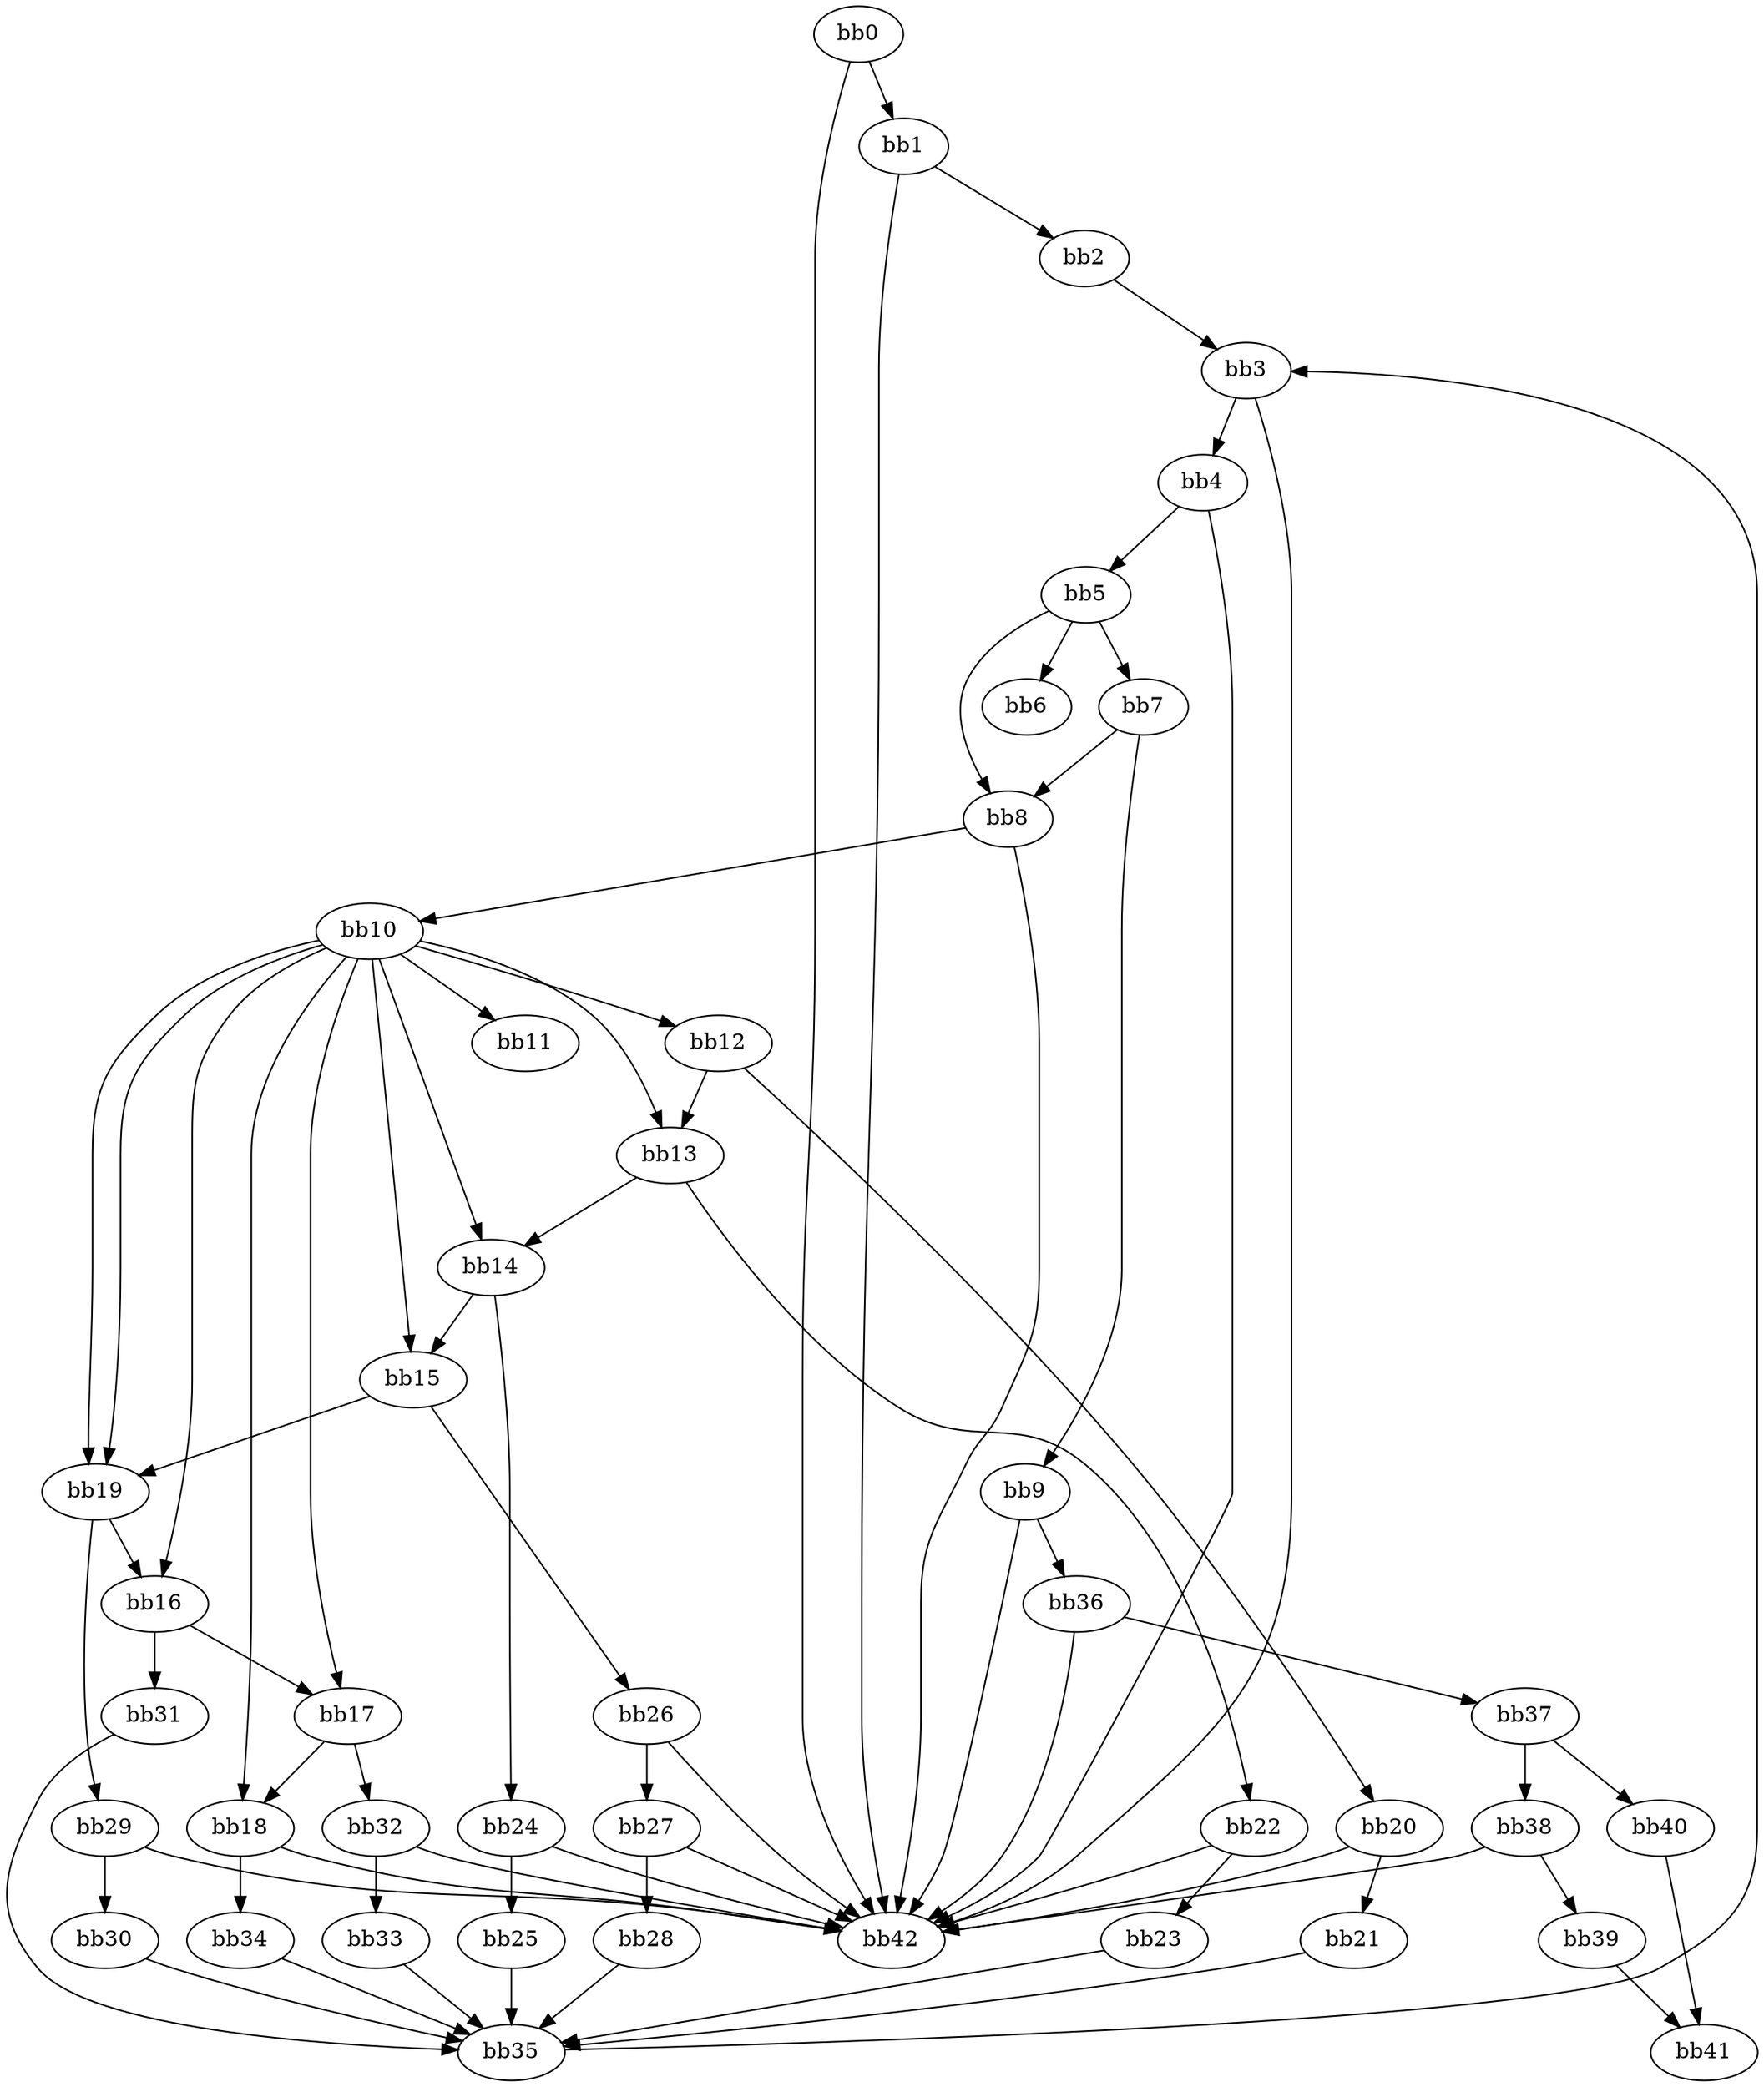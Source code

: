 digraph {
    0 [ label = "bb0\l" ]
    1 [ label = "bb1\l" ]
    2 [ label = "bb2\l" ]
    3 [ label = "bb3\l" ]
    4 [ label = "bb4\l" ]
    5 [ label = "bb5\l" ]
    6 [ label = "bb6\l" ]
    7 [ label = "bb7\l" ]
    8 [ label = "bb8\l" ]
    9 [ label = "bb9\l" ]
    10 [ label = "bb10\l" ]
    11 [ label = "bb11\l" ]
    12 [ label = "bb12\l" ]
    13 [ label = "bb13\l" ]
    14 [ label = "bb14\l" ]
    15 [ label = "bb15\l" ]
    16 [ label = "bb16\l" ]
    17 [ label = "bb17\l" ]
    18 [ label = "bb18\l" ]
    19 [ label = "bb19\l" ]
    20 [ label = "bb20\l" ]
    21 [ label = "bb21\l" ]
    22 [ label = "bb22\l" ]
    23 [ label = "bb23\l" ]
    24 [ label = "bb24\l" ]
    25 [ label = "bb25\l" ]
    26 [ label = "bb26\l" ]
    27 [ label = "bb27\l" ]
    28 [ label = "bb28\l" ]
    29 [ label = "bb29\l" ]
    30 [ label = "bb30\l" ]
    31 [ label = "bb31\l" ]
    32 [ label = "bb32\l" ]
    33 [ label = "bb33\l" ]
    34 [ label = "bb34\l" ]
    35 [ label = "bb35\l" ]
    36 [ label = "bb36\l" ]
    37 [ label = "bb37\l" ]
    38 [ label = "bb38\l" ]
    39 [ label = "bb39\l" ]
    40 [ label = "bb40\l" ]
    41 [ label = "bb41\l" ]
    42 [ label = "bb42\l" ]
    0 -> 1 [ ]
    0 -> 42 [ ]
    1 -> 2 [ ]
    1 -> 42 [ ]
    2 -> 3 [ ]
    3 -> 4 [ ]
    3 -> 42 [ ]
    4 -> 5 [ ]
    4 -> 42 [ ]
    5 -> 6 [ ]
    5 -> 7 [ ]
    5 -> 8 [ ]
    7 -> 8 [ ]
    7 -> 9 [ ]
    8 -> 10 [ ]
    8 -> 42 [ ]
    9 -> 36 [ ]
    9 -> 42 [ ]
    10 -> 11 [ ]
    10 -> 12 [ ]
    10 -> 13 [ ]
    10 -> 14 [ ]
    10 -> 15 [ ]
    10 -> 16 [ ]
    10 -> 17 [ ]
    10 -> 18 [ ]
    10 -> 19 [ ]
    10 -> 19 [ ]
    12 -> 13 [ ]
    12 -> 20 [ ]
    13 -> 14 [ ]
    13 -> 22 [ ]
    14 -> 15 [ ]
    14 -> 24 [ ]
    15 -> 19 [ ]
    15 -> 26 [ ]
    16 -> 17 [ ]
    16 -> 31 [ ]
    17 -> 18 [ ]
    17 -> 32 [ ]
    18 -> 34 [ ]
    18 -> 42 [ ]
    19 -> 16 [ ]
    19 -> 29 [ ]
    20 -> 21 [ ]
    20 -> 42 [ ]
    21 -> 35 [ ]
    22 -> 23 [ ]
    22 -> 42 [ ]
    23 -> 35 [ ]
    24 -> 25 [ ]
    24 -> 42 [ ]
    25 -> 35 [ ]
    26 -> 27 [ ]
    26 -> 42 [ ]
    27 -> 28 [ ]
    27 -> 42 [ ]
    28 -> 35 [ ]
    29 -> 30 [ ]
    29 -> 42 [ ]
    30 -> 35 [ ]
    31 -> 35 [ ]
    32 -> 33 [ ]
    32 -> 42 [ ]
    33 -> 35 [ ]
    34 -> 35 [ ]
    35 -> 3 [ ]
    36 -> 37 [ ]
    36 -> 42 [ ]
    37 -> 38 [ ]
    37 -> 40 [ ]
    38 -> 39 [ ]
    38 -> 42 [ ]
    39 -> 41 [ ]
    40 -> 41 [ ]
}

